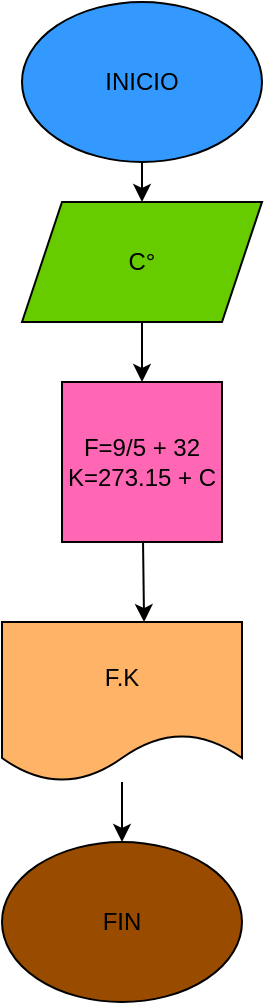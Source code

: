 <mxfile>
    <diagram id="dXPG7agaeZV07d1mu8_i" name="Página-1">
        <mxGraphModel dx="902" dy="411" grid="1" gridSize="10" guides="1" tooltips="1" connect="1" arrows="1" fold="1" page="1" pageScale="1" pageWidth="827" pageHeight="1169" math="0" shadow="0">
            <root>
                <mxCell id="0"/>
                <mxCell id="1" parent="0"/>
                <mxCell id="4" value="" style="edgeStyle=none;html=1;" parent="1" source="2" target="7" edge="1">
                    <mxGeometry relative="1" as="geometry">
                        <mxPoint x="390" y="160" as="targetPoint"/>
                    </mxGeometry>
                </mxCell>
                <mxCell id="2" value="INICIO" style="ellipse;whiteSpace=wrap;html=1;fillColor=#3399FF;" parent="1" vertex="1">
                    <mxGeometry x="330" y="30" width="120" height="80" as="geometry"/>
                </mxCell>
                <mxCell id="9" value="" style="edgeStyle=none;html=1;" parent="1" source="7" target="8" edge="1">
                    <mxGeometry relative="1" as="geometry"/>
                </mxCell>
                <mxCell id="7" value="C°" style="shape=parallelogram;perimeter=parallelogramPerimeter;whiteSpace=wrap;html=1;fixedSize=1;fillColor=#66CC00;" parent="1" vertex="1">
                    <mxGeometry x="330" y="130" width="120" height="60" as="geometry"/>
                </mxCell>
                <mxCell id="11" value="" style="edgeStyle=none;html=1;entryX=0.592;entryY=0;entryDx=0;entryDy=0;entryPerimeter=0;" edge="1" parent="1" source="8" target="10">
                    <mxGeometry relative="1" as="geometry"/>
                </mxCell>
                <mxCell id="8" value="F=9/5 + 32&lt;br&gt;K=273.15 + C" style="whiteSpace=wrap;html=1;aspect=fixed;fillColor=#FF66B3;" parent="1" vertex="1">
                    <mxGeometry x="350" y="220" width="80" height="80" as="geometry"/>
                </mxCell>
                <mxCell id="13" value="" style="edgeStyle=none;html=1;" edge="1" parent="1" source="10" target="12">
                    <mxGeometry relative="1" as="geometry"/>
                </mxCell>
                <mxCell id="10" value="F.K" style="shape=document;whiteSpace=wrap;html=1;boundedLbl=1;fillColor=#FFB366;" vertex="1" parent="1">
                    <mxGeometry x="320" y="340" width="120" height="80" as="geometry"/>
                </mxCell>
                <mxCell id="12" value="FIN" style="ellipse;whiteSpace=wrap;html=1;fillColor=#994C00;" vertex="1" parent="1">
                    <mxGeometry x="320" y="450" width="120" height="80" as="geometry"/>
                </mxCell>
            </root>
        </mxGraphModel>
    </diagram>
</mxfile>